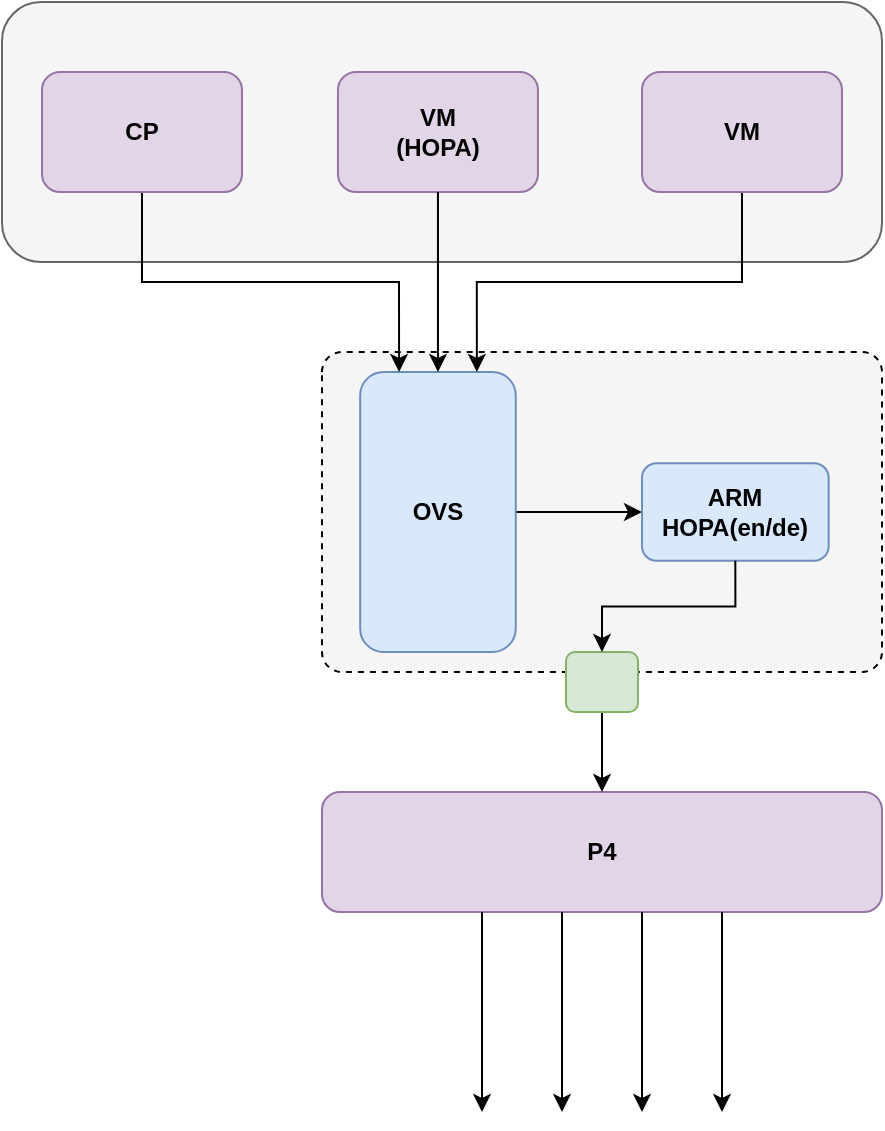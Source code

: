 <mxfile version="23.0.2" type="github">
  <diagram name="第 1 页" id="Ht9HqhTAGx8YjxHSbbby">
    <mxGraphModel dx="1221" dy="725" grid="1" gridSize="10" guides="1" tooltips="1" connect="1" arrows="1" fold="1" page="1" pageScale="1" pageWidth="827" pageHeight="1169" math="0" shadow="0">
      <root>
        <mxCell id="0" />
        <mxCell id="1" parent="0" />
        <mxCell id="pJMG76k29w3HXzMHniYX-48" value="" style="rounded=1;whiteSpace=wrap;html=1;fillColor=#f5f5f5;strokeColor=#666666;fontColor=#333333;" vertex="1" parent="1">
          <mxGeometry x="40" y="5" width="440" height="130" as="geometry" />
        </mxCell>
        <mxCell id="pJMG76k29w3HXzMHniYX-2" value="" style="points=[[0.25,0,0],[0.5,0,0],[0.75,0,0],[1,0.25,0],[1,0.5,0],[1,0.75,0],[0.75,1,0],[0.5,1,0],[0.25,1,0],[0,0.75,0],[0,0.5,0],[0,0.25,0]];shape=mxgraph.bpmn.task;whiteSpace=wrap;rectStyle=rounded;size=10;html=1;container=1;expand=0;collapsible=0;taskMarker=abstract;fillColor=#f5f5f5;fontColor=#333333;strokeColor=default;labelPosition=left;verticalLabelPosition=top;align=right;verticalAlign=bottom;dashed=1;fontSize=12;fontStyle=1" vertex="1" parent="1">
          <mxGeometry x="200" y="180" width="280" height="160" as="geometry" />
        </mxCell>
        <mxCell id="pJMG76k29w3HXzMHniYX-43" style="edgeStyle=orthogonalEdgeStyle;rounded=0;orthogonalLoop=1;jettySize=auto;html=1;exitX=1;exitY=0.5;exitDx=0;exitDy=0;entryX=0;entryY=0.5;entryDx=0;entryDy=0;" edge="1" parent="pJMG76k29w3HXzMHniYX-2" source="pJMG76k29w3HXzMHniYX-3" target="pJMG76k29w3HXzMHniYX-4">
          <mxGeometry relative="1" as="geometry" />
        </mxCell>
        <mxCell id="pJMG76k29w3HXzMHniYX-3" value="OVS" style="rounded=1;whiteSpace=wrap;html=1;fillColor=#dae8fc;strokeColor=#6c8ebf;fontSize=12;fontStyle=1" vertex="1" parent="pJMG76k29w3HXzMHniYX-2">
          <mxGeometry x="19.094" y="10" width="77.778" height="140" as="geometry" />
        </mxCell>
        <mxCell id="pJMG76k29w3HXzMHniYX-4" value="ARM&lt;br&gt;HOPA(en/de)" style="rounded=1;whiteSpace=wrap;html=1;fillColor=#dae8fc;strokeColor=#6c8ebf;fontSize=12;fontStyle=1" vertex="1" parent="pJMG76k29w3HXzMHniYX-2">
          <mxGeometry x="159.996" y="55.63" width="93.333" height="48.75" as="geometry" />
        </mxCell>
        <mxCell id="pJMG76k29w3HXzMHniYX-12" value="P4" style="rounded=1;whiteSpace=wrap;html=1;fillColor=#e1d5e7;strokeColor=#9673a6;fontSize=12;fontStyle=1" vertex="1" parent="1">
          <mxGeometry x="200" y="400" width="280" height="60" as="geometry" />
        </mxCell>
        <mxCell id="pJMG76k29w3HXzMHniYX-21" value="VM&lt;br&gt;(HOPA)" style="rounded=1;whiteSpace=wrap;html=1;fillColor=#e1d5e7;strokeColor=#9673a6;fontSize=12;fontStyle=1" vertex="1" parent="1">
          <mxGeometry x="207.98" y="40" width="100" height="60" as="geometry" />
        </mxCell>
        <mxCell id="pJMG76k29w3HXzMHniYX-31" style="edgeStyle=orthogonalEdgeStyle;rounded=0;orthogonalLoop=1;jettySize=auto;html=1;exitX=0.5;exitY=1;exitDx=0;exitDy=0;entryX=0.75;entryY=0;entryDx=0;entryDy=0;" edge="1" parent="1" source="pJMG76k29w3HXzMHniYX-23" target="pJMG76k29w3HXzMHniYX-3">
          <mxGeometry relative="1" as="geometry" />
        </mxCell>
        <mxCell id="pJMG76k29w3HXzMHniYX-23" value="VM" style="rounded=1;whiteSpace=wrap;html=1;fillColor=#e1d5e7;strokeColor=#9673a6;fontSize=12;fontStyle=1" vertex="1" parent="1">
          <mxGeometry x="360" y="40" width="100" height="60" as="geometry" />
        </mxCell>
        <mxCell id="pJMG76k29w3HXzMHniYX-32" style="edgeStyle=orthogonalEdgeStyle;rounded=0;orthogonalLoop=1;jettySize=auto;html=1;exitX=0.5;exitY=1;exitDx=0;exitDy=0;entryX=0.5;entryY=0;entryDx=0;entryDy=0;" edge="1" parent="1" source="pJMG76k29w3HXzMHniYX-21" target="pJMG76k29w3HXzMHniYX-3">
          <mxGeometry relative="1" as="geometry" />
        </mxCell>
        <mxCell id="pJMG76k29w3HXzMHniYX-38" value="" style="endArrow=classic;html=1;rounded=0;" edge="1" parent="1">
          <mxGeometry width="50" height="50" relative="1" as="geometry">
            <mxPoint x="280" y="460" as="sourcePoint" />
            <mxPoint x="280" y="560" as="targetPoint" />
          </mxGeometry>
        </mxCell>
        <mxCell id="pJMG76k29w3HXzMHniYX-40" value="" style="endArrow=classic;html=1;rounded=0;" edge="1" parent="1">
          <mxGeometry width="50" height="50" relative="1" as="geometry">
            <mxPoint x="320" y="460" as="sourcePoint" />
            <mxPoint x="320" y="560" as="targetPoint" />
          </mxGeometry>
        </mxCell>
        <mxCell id="pJMG76k29w3HXzMHniYX-41" value="" style="endArrow=classic;html=1;rounded=0;" edge="1" parent="1">
          <mxGeometry width="50" height="50" relative="1" as="geometry">
            <mxPoint x="360" y="460" as="sourcePoint" />
            <mxPoint x="360" y="560" as="targetPoint" />
          </mxGeometry>
        </mxCell>
        <mxCell id="pJMG76k29w3HXzMHniYX-42" value="" style="endArrow=classic;html=1;rounded=0;" edge="1" parent="1">
          <mxGeometry width="50" height="50" relative="1" as="geometry">
            <mxPoint x="400" y="460" as="sourcePoint" />
            <mxPoint x="400" y="560" as="targetPoint" />
          </mxGeometry>
        </mxCell>
        <mxCell id="pJMG76k29w3HXzMHniYX-46" style="edgeStyle=orthogonalEdgeStyle;rounded=0;orthogonalLoop=1;jettySize=auto;html=1;exitX=0.5;exitY=1;exitDx=0;exitDy=0;entryX=0.5;entryY=0;entryDx=0;entryDy=0;" edge="1" parent="1" source="pJMG76k29w3HXzMHniYX-44" target="pJMG76k29w3HXzMHniYX-12">
          <mxGeometry relative="1" as="geometry" />
        </mxCell>
        <mxCell id="pJMG76k29w3HXzMHniYX-44" value="" style="rounded=1;whiteSpace=wrap;html=1;fillColor=#d5e8d4;strokeColor=#82b366;" vertex="1" parent="1">
          <mxGeometry x="322" y="330" width="36" height="30" as="geometry" />
        </mxCell>
        <mxCell id="pJMG76k29w3HXzMHniYX-45" style="edgeStyle=orthogonalEdgeStyle;rounded=0;orthogonalLoop=1;jettySize=auto;html=1;exitX=0.5;exitY=1;exitDx=0;exitDy=0;entryX=0.5;entryY=0;entryDx=0;entryDy=0;" edge="1" parent="1" source="pJMG76k29w3HXzMHniYX-4" target="pJMG76k29w3HXzMHniYX-44">
          <mxGeometry relative="1" as="geometry" />
        </mxCell>
        <mxCell id="pJMG76k29w3HXzMHniYX-51" style="edgeStyle=orthogonalEdgeStyle;rounded=0;orthogonalLoop=1;jettySize=auto;html=1;exitX=0.5;exitY=1;exitDx=0;exitDy=0;entryX=0.25;entryY=0;entryDx=0;entryDy=0;" edge="1" parent="1" source="pJMG76k29w3HXzMHniYX-49" target="pJMG76k29w3HXzMHniYX-3">
          <mxGeometry relative="1" as="geometry" />
        </mxCell>
        <mxCell id="pJMG76k29w3HXzMHniYX-49" value="CP" style="rounded=1;whiteSpace=wrap;html=1;fillColor=#e1d5e7;strokeColor=#9673a6;fontSize=12;fontStyle=1" vertex="1" parent="1">
          <mxGeometry x="60" y="40" width="100" height="60" as="geometry" />
        </mxCell>
      </root>
    </mxGraphModel>
  </diagram>
</mxfile>
